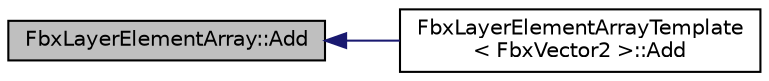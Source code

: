 digraph "FbxLayerElementArray::Add"
{
  edge [fontname="Helvetica",fontsize="10",labelfontname="Helvetica",labelfontsize="10"];
  node [fontname="Helvetica",fontsize="10",shape=record];
  rankdir="LR";
  Node5 [label="FbxLayerElementArray::Add",height=0.2,width=0.4,color="black", fillcolor="grey75", style="filled", fontcolor="black"];
  Node5 -> Node6 [dir="back",color="midnightblue",fontsize="10",style="solid",fontname="Helvetica"];
  Node6 [label="FbxLayerElementArrayTemplate\l\< FbxVector2 \>::Add",height=0.2,width=0.4,color="black", fillcolor="white", style="filled",URL="$class_fbx_layer_element_array_template.html#acc403e924944fe9921dac121156bf963"];
}
